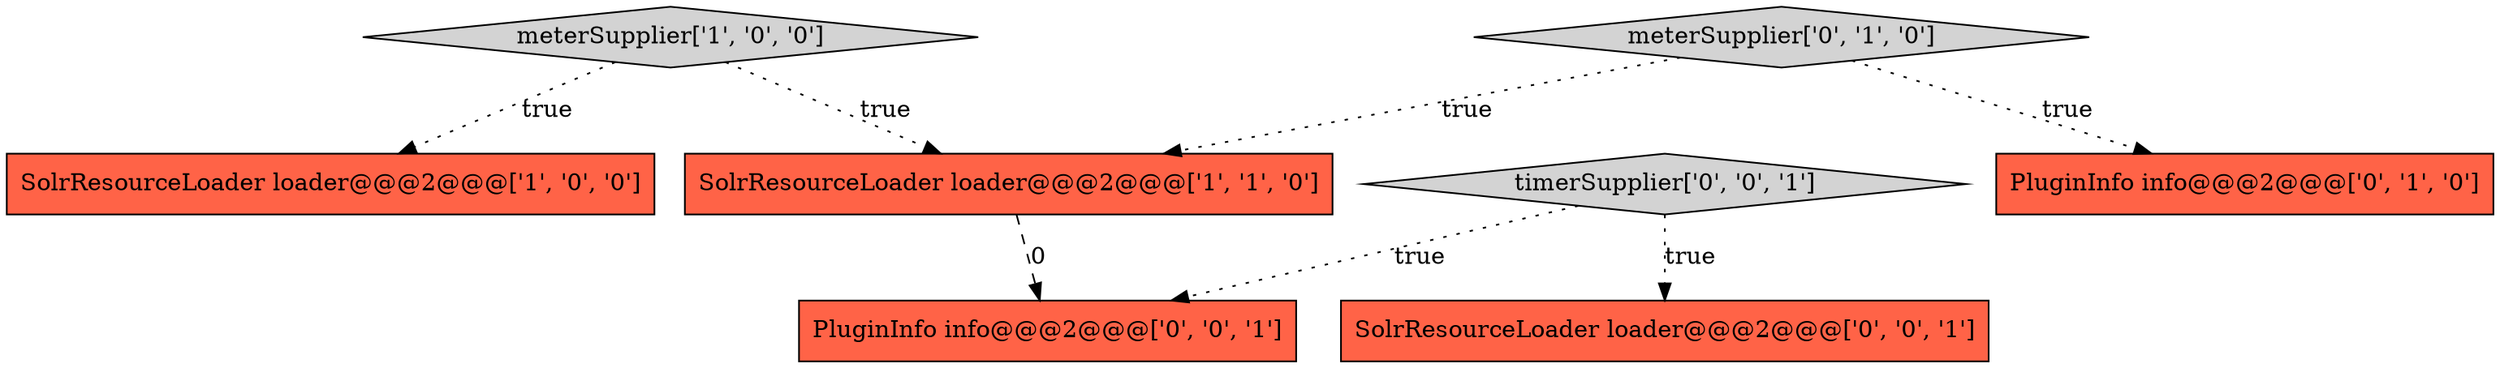 digraph {
0 [style = filled, label = "SolrResourceLoader loader@@@2@@@['1', '0', '0']", fillcolor = tomato, shape = box image = "AAA0AAABBB1BBB"];
6 [style = filled, label = "PluginInfo info@@@2@@@['0', '0', '1']", fillcolor = tomato, shape = box image = "AAA0AAABBB3BBB"];
3 [style = filled, label = "meterSupplier['0', '1', '0']", fillcolor = lightgray, shape = diamond image = "AAA0AAABBB2BBB"];
7 [style = filled, label = "timerSupplier['0', '0', '1']", fillcolor = lightgray, shape = diamond image = "AAA0AAABBB3BBB"];
2 [style = filled, label = "SolrResourceLoader loader@@@2@@@['1', '1', '0']", fillcolor = tomato, shape = box image = "AAA0AAABBB1BBB"];
1 [style = filled, label = "meterSupplier['1', '0', '0']", fillcolor = lightgray, shape = diamond image = "AAA0AAABBB1BBB"];
5 [style = filled, label = "SolrResourceLoader loader@@@2@@@['0', '0', '1']", fillcolor = tomato, shape = box image = "AAA0AAABBB3BBB"];
4 [style = filled, label = "PluginInfo info@@@2@@@['0', '1', '0']", fillcolor = tomato, shape = box image = "AAA0AAABBB2BBB"];
3->4 [style = dotted, label="true"];
7->6 [style = dotted, label="true"];
1->0 [style = dotted, label="true"];
1->2 [style = dotted, label="true"];
3->2 [style = dotted, label="true"];
7->5 [style = dotted, label="true"];
2->6 [style = dashed, label="0"];
}

